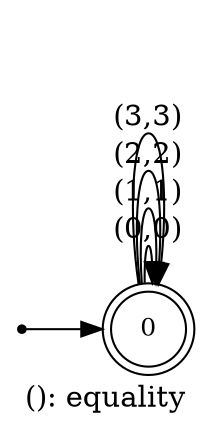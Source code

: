 digraph G {
label = "(): equality";
rankdir = LR;
node [shape = doublecircle, label="0", fontsize=12]0;
node [shape = point ]; qi
qi ->0;
0 -> 0[ label = "(0,0)"];
0 -> 0[ label = "(1,1)"];
0 -> 0[ label = "(2,2)"];
0 -> 0[ label = "(3,3)"];
}
